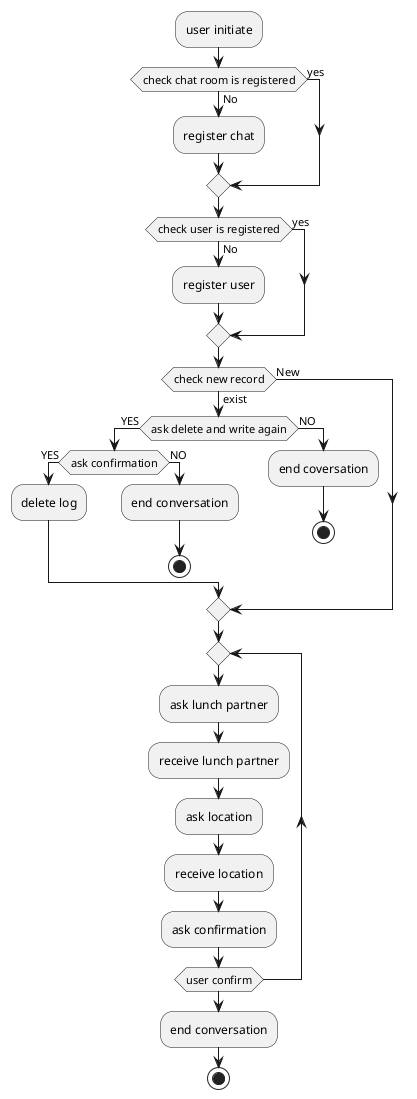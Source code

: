 @startuml
:user initiate;
if (check chat room is registered) then (yes)
else (No)
:register chat;
endif
if (check user is registered) then (yes)
else (No)
    :register user;
endif
if (check new record) then (exist)
    if (ask delete and write again) then (YES)
        if (ask confirmation) then (YES)
            :delete log;
        else (NO)
            :end conversation;
            stop
        endif
    else (NO)
        :end coversation;
        stop
    endif
else (New)
endif 
repeat
    :ask lunch partner;
    :receive lunch partner;
    :ask location;
    :receive location;
    :ask confirmation;
repeat while (user confirm)
:end conversation;
stop

@enduml